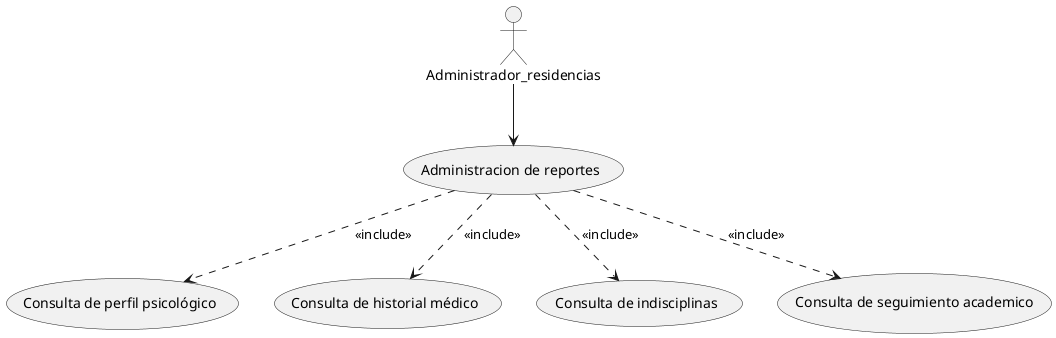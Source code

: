 @startuml
    Administrador_residencias --> (Administracion de reportes)
    (Administracion de reportes) ..> (Consulta de perfil psicológico) : <<include>>
    (Administracion de reportes) ..> (Consulta de historial médico) : <<include>>
    (Administracion de reportes) ..> (Consulta de indisciplinas) : <<include>>
    (Administracion de reportes) ..> (Consulta de seguimiento academico) : <<include>>
@enduml
